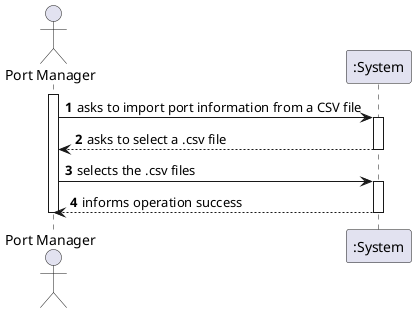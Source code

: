 @startuml
autonumber

actor "Port Manager" as TM
participant ":System" as S

activate TM

TM-> S: asks to import port information from a CSV file
activate S
S --> TM:   asks to select a .csv file
deactivate S
TM-> S: selects the .csv files
activate S
S --> TM: informs operation success

deactivate S
deactivate TM
@enduml